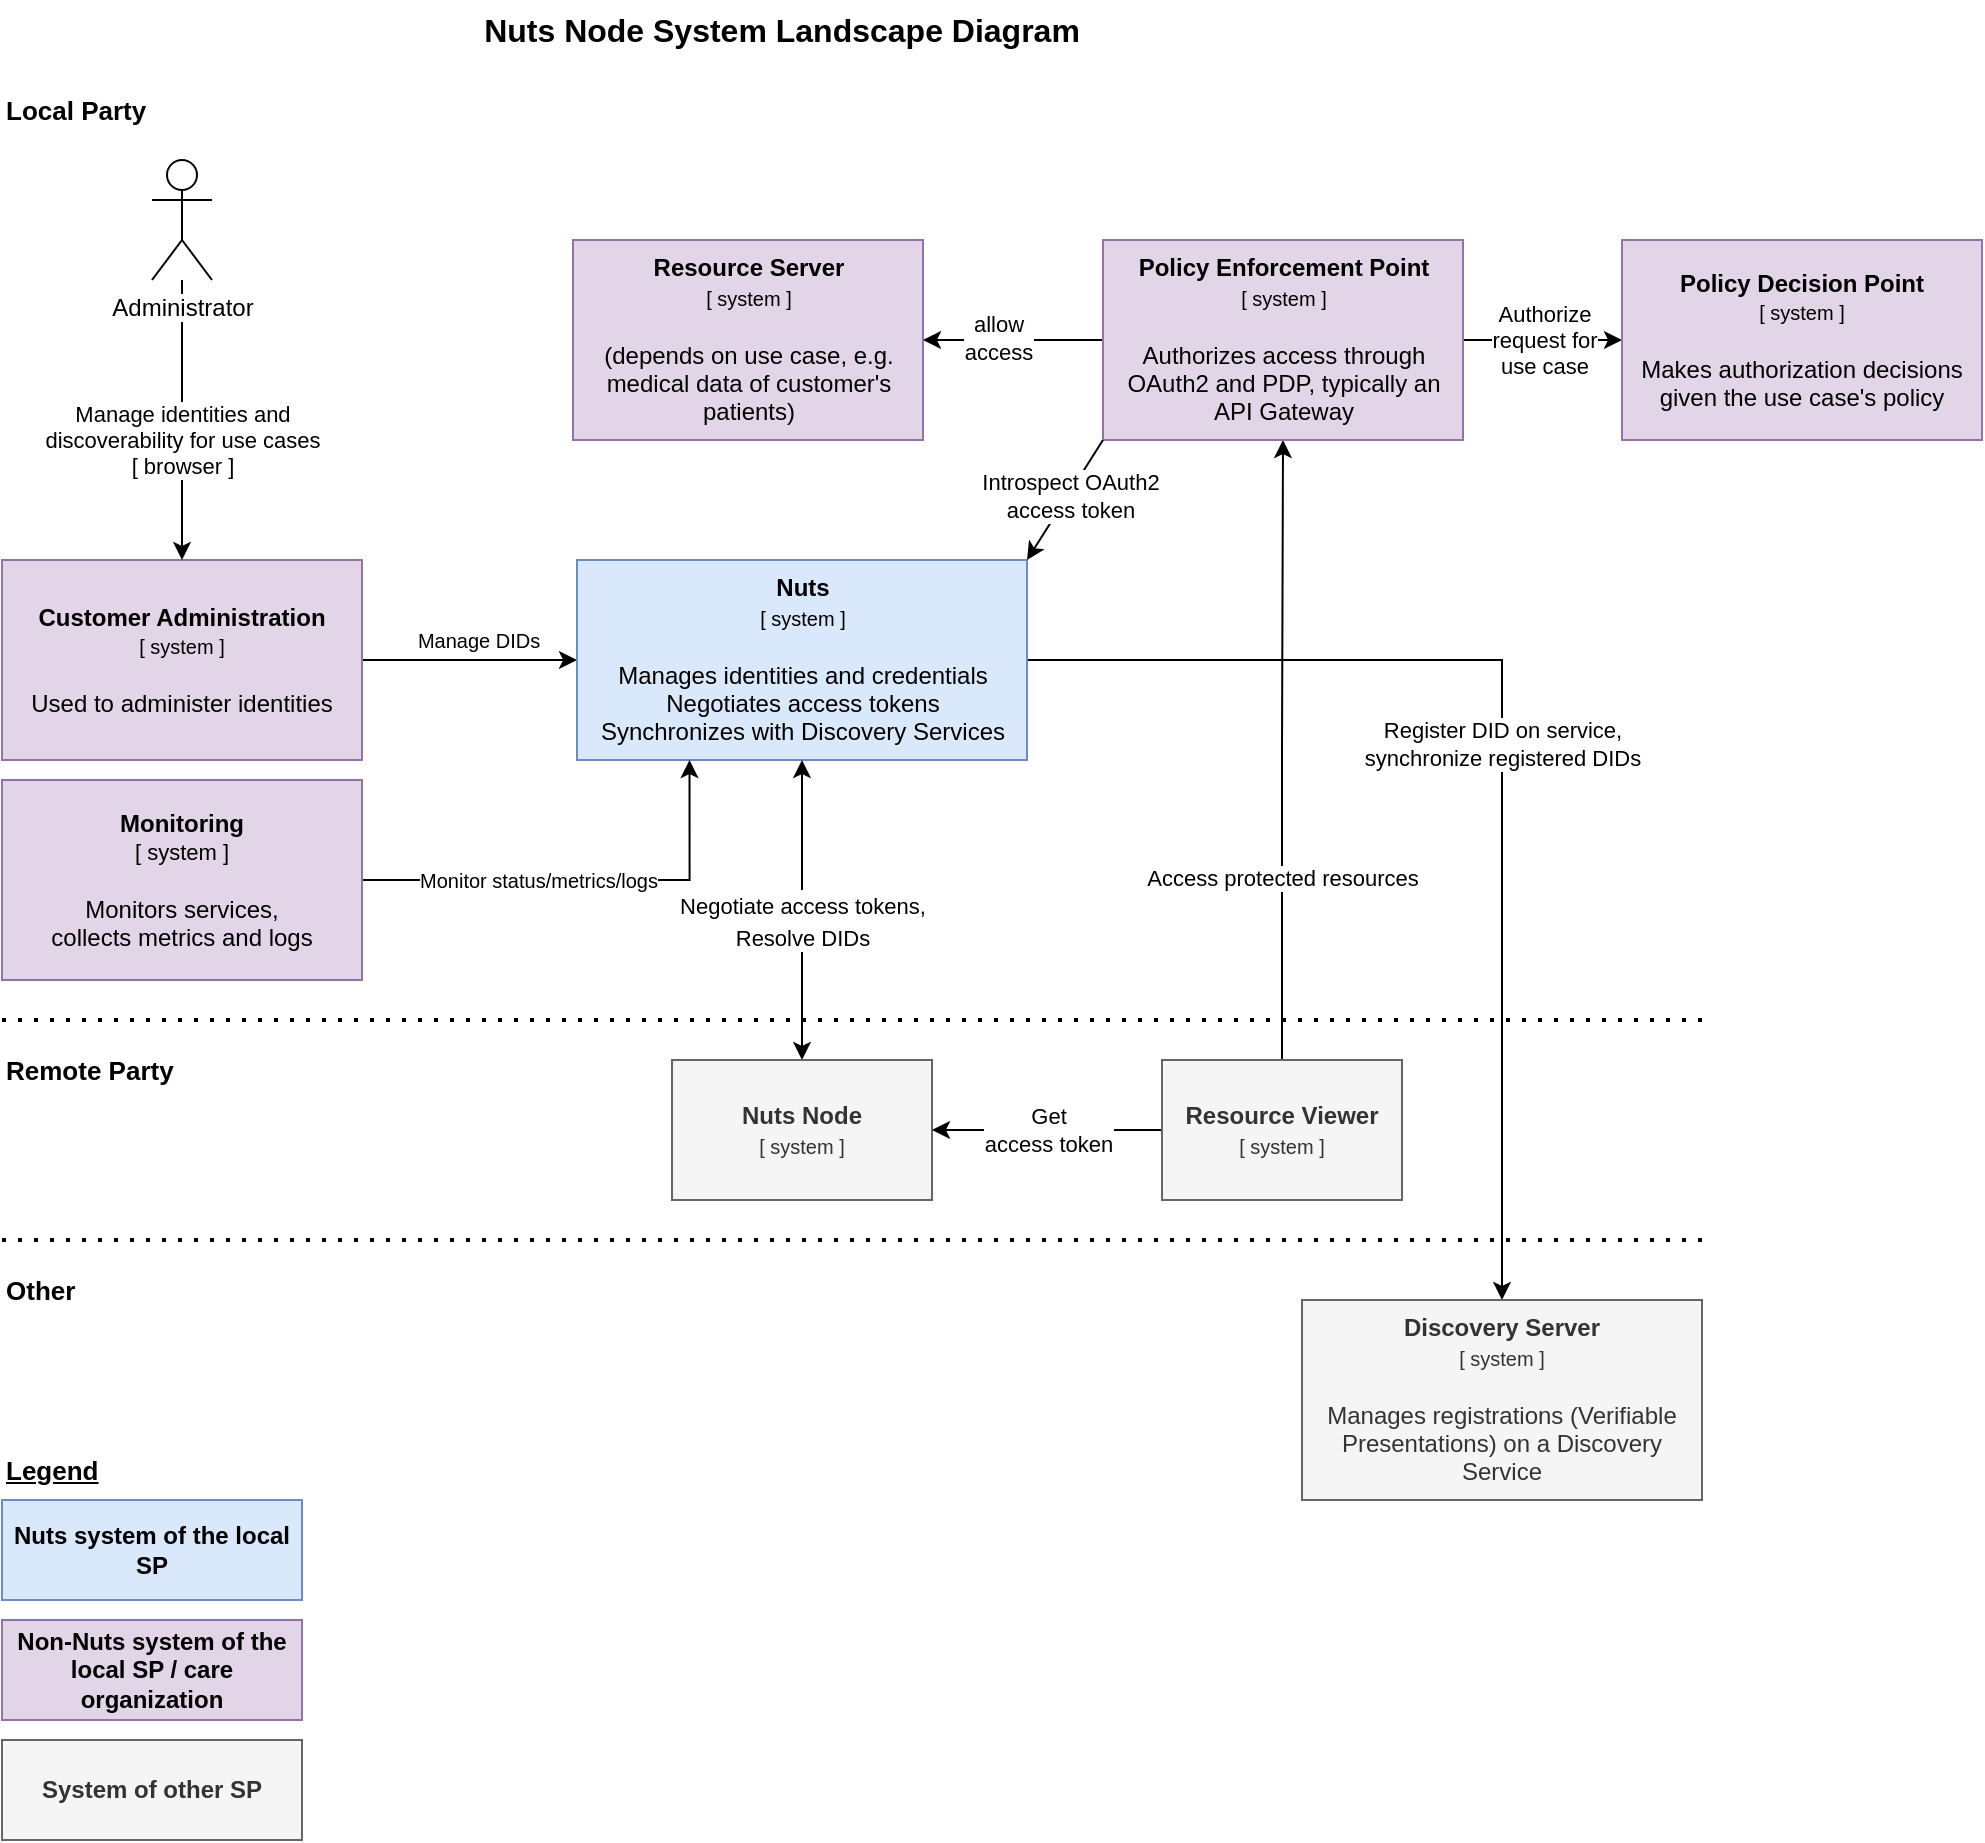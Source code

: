 <mxfile version="24.0.4" type="device" pages="2">
  <diagram id="RsEBuL2j2FxcC2xUAIOb" name="System Landscape Diagram">
    <mxGraphModel dx="1194" dy="824" grid="1" gridSize="10" guides="1" tooltips="1" connect="1" arrows="1" fold="1" page="1" pageScale="1" pageWidth="827" pageHeight="1169" math="0" shadow="0">
      <root>
        <mxCell id="0" />
        <mxCell id="1" parent="0" />
        <mxCell id="nZr1s_xvxv8HGBcKXtdm-15" value="Manage DIDs" style="edgeStyle=orthogonalEdgeStyle;rounded=0;orthogonalLoop=1;jettySize=auto;html=1;fontSize=10;entryX=0;entryY=0.5;entryDx=0;entryDy=0;" parent="1" source="nZr1s_xvxv8HGBcKXtdm-5" target="nZr1s_xvxv8HGBcKXtdm-13" edge="1">
          <mxGeometry x="0.077" y="10" relative="1" as="geometry">
            <mxPoint x="290" y="340" as="targetPoint" />
            <mxPoint as="offset" />
          </mxGeometry>
        </mxCell>
        <mxCell id="nZr1s_xvxv8HGBcKXtdm-5" value="&lt;b&gt;Customer Administration&lt;br&gt;&lt;/b&gt;&lt;font style=&quot;font-size: 10px;&quot;&gt;[ system ]&lt;/font&gt;&lt;br&gt;&lt;br&gt;Used to administer identities" style="rounded=0;whiteSpace=wrap;html=1;fillColor=#e1d5e7;strokeColor=#9673a6;" parent="1" vertex="1">
          <mxGeometry x="30" y="290" width="180" height="100" as="geometry" />
        </mxCell>
        <mxCell id="WfkWgWw-5861kOZeiU1g-2" value="Register DID on service,&lt;div&gt;synchronize registered DIDs&lt;/div&gt;" style="edgeStyle=orthogonalEdgeStyle;rounded=0;orthogonalLoop=1;jettySize=auto;html=1;entryX=0.5;entryY=0;entryDx=0;entryDy=0;" parent="1" source="nZr1s_xvxv8HGBcKXtdm-13" target="nxW3UQs6Lxfz1vIE0hKA-1" edge="1">
          <mxGeometry relative="1" as="geometry">
            <mxPoint x="675" y="340" as="targetPoint" />
          </mxGeometry>
        </mxCell>
        <mxCell id="nZr1s_xvxv8HGBcKXtdm-13" value="&lt;b&gt;Nuts&lt;br&gt;&lt;/b&gt;&lt;font style=&quot;font-size: 10px;&quot;&gt;[ system ]&lt;/font&gt;&lt;br&gt;&lt;br&gt;Manages identities and credentials&lt;div&gt;Negotiates access tokens&lt;/div&gt;&lt;div&gt;Synchronizes with Discovery Services&lt;/div&gt;" style="rounded=0;whiteSpace=wrap;html=1;fillColor=#dae8fc;strokeColor=#6c8ebf;" parent="1" vertex="1">
          <mxGeometry x="317.5" y="290" width="225" height="100" as="geometry" />
        </mxCell>
        <mxCell id="nZr1s_xvxv8HGBcKXtdm-16" value="&lt;font style=&quot;&quot;&gt;&lt;b&gt;Resource Server&lt;br&gt;&lt;/b&gt;&lt;/font&gt;&lt;font style=&quot;font-size: 10px;&quot;&gt;[ system ]&lt;/font&gt;&lt;br&gt;&lt;br&gt;(depends on use case, e.g. medical data of customer&#39;s patients)" style="rounded=0;whiteSpace=wrap;html=1;fillColor=#e1d5e7;strokeColor=#9673a6;" parent="1" vertex="1">
          <mxGeometry x="315.5" y="130" width="175" height="100" as="geometry" />
        </mxCell>
        <mxCell id="nZr1s_xvxv8HGBcKXtdm-25" value="" style="edgeStyle=orthogonalEdgeStyle;rounded=0;orthogonalLoop=1;jettySize=auto;html=1;fontSize=10;entryX=0.5;entryY=0;entryDx=0;entryDy=0;" parent="1" source="nZr1s_xvxv8HGBcKXtdm-22" target="nZr1s_xvxv8HGBcKXtdm-5" edge="1">
          <mxGeometry relative="1" as="geometry">
            <mxPoint x="115" y="230" as="targetPoint" />
          </mxGeometry>
        </mxCell>
        <mxCell id="nZr1s_xvxv8HGBcKXtdm-26" value="&lt;font style=&quot;font-size: 11px;&quot;&gt;Manage identities and&lt;div style=&quot;font-size: 10px;&quot;&gt;&lt;font style=&quot;font-size: 11px;&quot;&gt;discoverability for use cases&lt;br&gt;[ browser ]&lt;/font&gt;&lt;/div&gt;&lt;/font&gt;" style="edgeLabel;html=1;align=center;verticalAlign=middle;resizable=0;points=[];fontSize=10;" parent="nZr1s_xvxv8HGBcKXtdm-25" vertex="1" connectable="0">
          <mxGeometry x="-0.086" y="2" relative="1" as="geometry">
            <mxPoint x="-2" y="16" as="offset" />
          </mxGeometry>
        </mxCell>
        <mxCell id="nZr1s_xvxv8HGBcKXtdm-22" value="&lt;span style=&quot;background-color: rgb(255, 255, 255);&quot;&gt;Administrator&lt;br&gt;&lt;/span&gt;" style="shape=umlActor;verticalLabelPosition=bottom;verticalAlign=top;html=1;outlineConnect=0;" parent="1" vertex="1">
          <mxGeometry x="105" y="90" width="30" height="60" as="geometry" />
        </mxCell>
        <mxCell id="nZr1s_xvxv8HGBcKXtdm-28" value="Local Party" style="text;html=1;strokeColor=none;fillColor=none;align=left;verticalAlign=middle;whiteSpace=wrap;rounded=0;dashed=1;fontSize=13;fontStyle=1" parent="1" vertex="1">
          <mxGeometry x="30" y="50" width="180" height="30" as="geometry" />
        </mxCell>
        <mxCell id="nZr1s_xvxv8HGBcKXtdm-35" value="&lt;span style=&quot;font-size: 11px;&quot;&gt;Access protected resources&lt;/span&gt;" style="edgeStyle=orthogonalEdgeStyle;rounded=0;orthogonalLoop=1;jettySize=auto;html=1;fontSize=10;exitX=0.5;exitY=0;exitDx=0;exitDy=0;" parent="1" source="nZr1s_xvxv8HGBcKXtdm-38" target="Q3GsZa3JKKng3efH_Hw1-3" edge="1">
          <mxGeometry x="-0.412" relative="1" as="geometry">
            <mxPoint x="690" y="490" as="targetPoint" />
            <mxPoint as="offset" />
            <mxPoint x="840" y="520" as="sourcePoint" />
          </mxGeometry>
        </mxCell>
        <mxCell id="nZr1s_xvxv8HGBcKXtdm-46" value="&lt;span style=&quot;font-size: 11px;&quot;&gt;Negotiate access tokens,&lt;/span&gt;&lt;div&gt;&lt;span style=&quot;font-size: 11px;&quot;&gt;Resolve DIDs&lt;/span&gt;&lt;/div&gt;" style="edgeStyle=orthogonalEdgeStyle;rounded=0;orthogonalLoop=1;jettySize=auto;html=1;fontSize=13;entryX=0.5;entryY=1;entryDx=0;entryDy=0;startArrow=classic;startFill=1;" parent="1" source="nZr1s_xvxv8HGBcKXtdm-37" target="nZr1s_xvxv8HGBcKXtdm-13" edge="1">
          <mxGeometry x="-0.067" relative="1" as="geometry">
            <mxPoint x="430" y="450" as="targetPoint" />
            <mxPoint as="offset" />
          </mxGeometry>
        </mxCell>
        <mxCell id="nZr1s_xvxv8HGBcKXtdm-37" value="&lt;b&gt;Nuts Node&lt;br&gt;&lt;/b&gt;&lt;font style=&quot;font-size: 10px;&quot;&gt;[ system ]&lt;/font&gt;" style="rounded=0;whiteSpace=wrap;html=1;fillColor=#f5f5f5;strokeColor=#666666;fontColor=#333333;" parent="1" vertex="1">
          <mxGeometry x="365" y="540" width="130" height="70" as="geometry" />
        </mxCell>
        <mxCell id="Q3GsZa3JKKng3efH_Hw1-5" value="Get&lt;div&gt;access token&lt;/div&gt;" style="edgeStyle=orthogonalEdgeStyle;rounded=0;orthogonalLoop=1;jettySize=auto;html=1;" parent="1" source="nZr1s_xvxv8HGBcKXtdm-38" target="nZr1s_xvxv8HGBcKXtdm-37" edge="1">
          <mxGeometry relative="1" as="geometry" />
        </mxCell>
        <mxCell id="nZr1s_xvxv8HGBcKXtdm-38" value="&lt;font style=&quot;&quot;&gt;&lt;b&gt;Resource Viewer&lt;br&gt;&lt;/b&gt;&lt;/font&gt;&lt;font style=&quot;font-size: 10px;&quot;&gt;[ system ]&lt;/font&gt;" style="rounded=0;whiteSpace=wrap;html=1;fillColor=#f5f5f5;strokeColor=#666666;fontColor=#333333;" parent="1" vertex="1">
          <mxGeometry x="610" y="540" width="120" height="70" as="geometry" />
        </mxCell>
        <mxCell id="nZr1s_xvxv8HGBcKXtdm-43" value="Remote Party" style="text;html=1;strokeColor=none;fillColor=none;align=left;verticalAlign=middle;whiteSpace=wrap;rounded=0;dashed=1;fontSize=13;fontStyle=1" parent="1" vertex="1">
          <mxGeometry x="30" y="530" width="220" height="30" as="geometry" />
        </mxCell>
        <mxCell id="nZr1s_xvxv8HGBcKXtdm-47" value="" style="endArrow=none;dashed=1;html=1;dashPattern=1 3;strokeWidth=2;rounded=0;fontSize=13;" parent="1" edge="1">
          <mxGeometry width="50" height="50" relative="1" as="geometry">
            <mxPoint x="30" y="520" as="sourcePoint" />
            <mxPoint x="880" y="520" as="targetPoint" />
          </mxGeometry>
        </mxCell>
        <mxCell id="nZr1s_xvxv8HGBcKXtdm-50" value="&lt;b&gt;System of other SP&lt;/b&gt;" style="rounded=0;whiteSpace=wrap;html=1;fillColor=#f5f5f5;strokeColor=#666666;fontColor=#333333;" parent="1" vertex="1">
          <mxGeometry x="30" y="880" width="150" height="50" as="geometry" />
        </mxCell>
        <mxCell id="nZr1s_xvxv8HGBcKXtdm-51" value="Legend" style="text;html=1;strokeColor=none;fillColor=none;align=left;verticalAlign=middle;whiteSpace=wrap;rounded=0;dashed=1;fontSize=13;fontStyle=5" parent="1" vertex="1">
          <mxGeometry x="30" y="730" width="140" height="30" as="geometry" />
        </mxCell>
        <mxCell id="nZr1s_xvxv8HGBcKXtdm-53" value="&lt;b&gt;Non-Nuts system of the local SP / care organization&lt;/b&gt;" style="rounded=0;whiteSpace=wrap;html=1;fillColor=#e1d5e7;strokeColor=#9673a6;" parent="1" vertex="1">
          <mxGeometry x="30" y="820" width="150" height="50" as="geometry" />
        </mxCell>
        <mxCell id="7HOEhPl6AeZOWrZ2KhyJ-1" value="&lt;b&gt;Nuts system of the local SP&lt;/b&gt;" style="rounded=0;whiteSpace=wrap;html=1;fillColor=#dae8fc;strokeColor=#6c8ebf;" parent="1" vertex="1">
          <mxGeometry x="30" y="760" width="150" height="50" as="geometry" />
        </mxCell>
        <mxCell id="I-DHWrx8JUp1F3W_3w0v-1" value="&lt;b&gt;Nuts Node System Landscape Diagram&lt;/b&gt;" style="text;html=1;strokeColor=none;fillColor=none;align=center;verticalAlign=middle;whiteSpace=wrap;rounded=0;fontSize=16;" parent="1" vertex="1">
          <mxGeometry x="200" y="10" width="440" height="30" as="geometry" />
        </mxCell>
        <mxCell id="TUtzicrxZ2ia3vebERb_-4" value="" style="edgeStyle=orthogonalEdgeStyle;rounded=0;jumpStyle=arc;orthogonalLoop=1;jettySize=auto;html=1;fontSize=10;strokeWidth=1;entryX=0.25;entryY=1;entryDx=0;entryDy=0;" parent="1" source="lqj40UPQKe0FeM-HE5OF-1" target="nZr1s_xvxv8HGBcKXtdm-13" edge="1">
          <mxGeometry relative="1" as="geometry">
            <mxPoint x="320" y="450" as="targetPoint" />
          </mxGeometry>
        </mxCell>
        <mxCell id="TUtzicrxZ2ia3vebERb_-5" value="Monitor status/metrics/logs" style="edgeLabel;html=1;align=center;verticalAlign=middle;resizable=0;points=[];fontSize=10;" parent="TUtzicrxZ2ia3vebERb_-4" vertex="1" connectable="0">
          <mxGeometry x="-0.22" relative="1" as="geometry">
            <mxPoint as="offset" />
          </mxGeometry>
        </mxCell>
        <mxCell id="lqj40UPQKe0FeM-HE5OF-1" value="&lt;b&gt;Monitoring&lt;br&gt;&lt;/b&gt;&lt;font style=&quot;font-size: 11px;&quot;&gt;&lt;font style=&quot;font-size: 11px;&quot;&gt;[ system ]&lt;/font&gt;&lt;br&gt;&lt;/font&gt;&lt;br&gt;Monitors services,&lt;br&gt;collects metrics and logs" style="rounded=0;whiteSpace=wrap;html=1;fillColor=#e1d5e7;strokeColor=#9673a6;" parent="1" vertex="1">
          <mxGeometry x="30" y="400" width="180" height="100" as="geometry" />
        </mxCell>
        <mxCell id="Q3GsZa3JKKng3efH_Hw1-4" value="" style="edgeStyle=orthogonalEdgeStyle;rounded=0;orthogonalLoop=1;jettySize=auto;html=1;entryX=1;entryY=0.5;entryDx=0;entryDy=0;" parent="1" source="Q3GsZa3JKKng3efH_Hw1-3" target="nZr1s_xvxv8HGBcKXtdm-16" edge="1">
          <mxGeometry relative="1" as="geometry" />
        </mxCell>
        <mxCell id="QaRcAgpuvo49QnjbLQMJ-8" value="allow&lt;div&gt;access&lt;/div&gt;" style="edgeLabel;html=1;align=center;verticalAlign=middle;resizable=0;points=[];" parent="Q3GsZa3JKKng3efH_Hw1-4" vertex="1" connectable="0">
          <mxGeometry x="0.178" y="-1" relative="1" as="geometry">
            <mxPoint as="offset" />
          </mxGeometry>
        </mxCell>
        <mxCell id="QaRcAgpuvo49QnjbLQMJ-12" value="Authorize&lt;div&gt;request for&lt;/div&gt;&lt;div&gt;use case&lt;/div&gt;" style="edgeStyle=orthogonalEdgeStyle;rounded=0;orthogonalLoop=1;jettySize=auto;html=1;" parent="1" source="Q3GsZa3JKKng3efH_Hw1-3" target="QaRcAgpuvo49QnjbLQMJ-7" edge="1">
          <mxGeometry relative="1" as="geometry" />
        </mxCell>
        <mxCell id="Q3GsZa3JKKng3efH_Hw1-3" value="&lt;font style=&quot;&quot;&gt;&lt;b&gt;Policy Enforcement Point&lt;/b&gt;&lt;/font&gt;&lt;div&gt;&lt;font style=&quot;font-size: 10px;&quot;&gt;[ system ]&lt;/font&gt;&lt;br&gt;&lt;br&gt;Authorizes access through OAuth2 and PDP, typically an API Gateway&lt;/div&gt;" style="rounded=0;whiteSpace=wrap;html=1;fillColor=#e1d5e7;strokeColor=#9673a6;" parent="1" vertex="1">
          <mxGeometry x="580.5" y="130" width="180" height="100" as="geometry" />
        </mxCell>
        <mxCell id="nxW3UQs6Lxfz1vIE0hKA-1" value="&lt;font style=&quot;&quot;&gt;&lt;b&gt;Discovery Server&lt;br&gt;&lt;/b&gt;&lt;/font&gt;&lt;font style=&quot;font-size: 10px;&quot;&gt;[ system ]&lt;/font&gt;&lt;div&gt;&lt;font style=&quot;font-size: 10px;&quot;&gt;&lt;br&gt;&lt;/font&gt;&lt;/div&gt;&lt;div&gt;&lt;font style=&quot;font-size: 10px;&quot;&gt;&lt;span style=&quot;font-size: 12px;&quot;&gt;Manages registrations (Verifiable Presentations) on a Discovery Service&lt;/span&gt;&lt;br&gt;&lt;/font&gt;&lt;/div&gt;" style="rounded=0;whiteSpace=wrap;html=1;fillColor=#f5f5f5;strokeColor=#666666;fontColor=#333333;" parent="1" vertex="1">
          <mxGeometry x="680" y="660" width="200" height="100" as="geometry" />
        </mxCell>
        <mxCell id="QaRcAgpuvo49QnjbLQMJ-5" value="Other" style="text;html=1;strokeColor=none;fillColor=none;align=left;verticalAlign=middle;whiteSpace=wrap;rounded=0;dashed=1;fontSize=13;fontStyle=1" parent="1" vertex="1">
          <mxGeometry x="30" y="640" width="220" height="30" as="geometry" />
        </mxCell>
        <mxCell id="QaRcAgpuvo49QnjbLQMJ-6" value="" style="endArrow=none;dashed=1;html=1;dashPattern=1 3;strokeWidth=2;rounded=0;fontSize=13;" parent="1" edge="1">
          <mxGeometry width="50" height="50" relative="1" as="geometry">
            <mxPoint x="30" y="630" as="sourcePoint" />
            <mxPoint x="880" y="630" as="targetPoint" />
          </mxGeometry>
        </mxCell>
        <mxCell id="QaRcAgpuvo49QnjbLQMJ-7" value="&lt;font style=&quot;&quot;&gt;&lt;b&gt;Policy Decision Point&lt;/b&gt;&lt;/font&gt;&lt;div&gt;&lt;font style=&quot;font-size: 10px;&quot;&gt;[ system ]&lt;/font&gt;&lt;br&gt;&lt;br&gt;Makes authorization decisions given the use case&#39;s policy&lt;/div&gt;" style="rounded=0;whiteSpace=wrap;html=1;fillColor=#e1d5e7;strokeColor=#9673a6;" parent="1" vertex="1">
          <mxGeometry x="840" y="130" width="180" height="100" as="geometry" />
        </mxCell>
        <mxCell id="QaRcAgpuvo49QnjbLQMJ-10" value="" style="endArrow=classic;html=1;rounded=0;entryX=1;entryY=0;entryDx=0;entryDy=0;exitX=0;exitY=1;exitDx=0;exitDy=0;" parent="1" source="Q3GsZa3JKKng3efH_Hw1-3" target="nZr1s_xvxv8HGBcKXtdm-13" edge="1">
          <mxGeometry width="50" height="50" relative="1" as="geometry">
            <mxPoint x="680" y="310" as="sourcePoint" />
            <mxPoint x="600" y="270" as="targetPoint" />
          </mxGeometry>
        </mxCell>
        <mxCell id="QaRcAgpuvo49QnjbLQMJ-11" value="Introspect OAuth2&lt;div&gt;access token&lt;/div&gt;" style="edgeLabel;html=1;align=center;verticalAlign=middle;resizable=0;points=[];" parent="QaRcAgpuvo49QnjbLQMJ-10" vertex="1" connectable="0">
          <mxGeometry x="-0.085" y="1" relative="1" as="geometry">
            <mxPoint as="offset" />
          </mxGeometry>
        </mxCell>
      </root>
    </mxGraphModel>
  </diagram>
  <diagram id="V-6K89S_kqe5WIdJ8vyh" name="Container Diagram">
    <mxGraphModel dx="1194" dy="824" grid="1" gridSize="10" guides="1" tooltips="1" connect="1" arrows="1" fold="1" page="1" pageScale="1" pageWidth="827" pageHeight="1169" math="0" shadow="0">
      <root>
        <mxCell id="0" />
        <mxCell id="1" parent="0" />
        <mxCell id="x2Qut-l0ZhKx_QRdccFG-1" value="&lt;font style=&quot;font-size: 11px;&quot;&gt;Manage DIDs&lt;br&gt;[ HTTP: :8081 ]&lt;/font&gt;" style="edgeStyle=orthogonalEdgeStyle;rounded=0;orthogonalLoop=1;jettySize=auto;html=1;fontSize=10;entryX=0.002;entryY=0.1;entryDx=0;entryDy=0;entryPerimeter=0;" parent="1" source="x2Qut-l0ZhKx_QRdccFG-2" target="x2Qut-l0ZhKx_QRdccFG-8" edge="1">
          <mxGeometry relative="1" as="geometry">
            <mxPoint x="290" y="613" as="targetPoint" />
          </mxGeometry>
        </mxCell>
        <mxCell id="x2Qut-l0ZhKx_QRdccFG-2" value="&lt;b&gt;Administration&lt;br&gt;&lt;/b&gt;&lt;font style=&quot;font-size: 11px;&quot;&gt;&lt;font style=&quot;font-size: 11px;&quot;&gt;[ system ]&lt;/font&gt;&lt;br&gt;&lt;/font&gt;&lt;br&gt;Used to administer identities" style="rounded=0;whiteSpace=wrap;html=1;fillColor=#e1d5e7;strokeColor=#9673a6;" parent="1" vertex="1">
          <mxGeometry x="25" y="523" width="180" height="100" as="geometry" />
        </mxCell>
        <mxCell id="ehPlBRrDmDGYRuR8fdLt-12" value="" style="edgeStyle=orthogonalEdgeStyle;rounded=0;orthogonalLoop=1;jettySize=auto;html=1;fontSize=11;strokeWidth=1;exitX=0.119;exitY=1.03;exitDx=0;exitDy=0;entryX=0.5;entryY=0;entryDx=0;entryDy=0;entryPerimeter=0;exitPerimeter=0;" parent="1" source="x2Qut-l0ZhKx_QRdccFG-8" target="_RRxC_tLSVQTTaB8x7Jw-8" edge="1">
          <mxGeometry relative="1" as="geometry">
            <mxPoint x="465" y="663" as="sourcePoint" />
          </mxGeometry>
        </mxCell>
        <mxCell id="IOCf1MQmqLf0axdGfr9W-4" value="Store/use private keys of &lt;br&gt;DID documents&lt;br&gt;[ HTTP ]" style="edgeStyle=orthogonalEdgeStyle;rounded=0;jumpStyle=arc;orthogonalLoop=1;jettySize=auto;html=1;fontSize=10;startArrow=none;startFill=0;strokeWidth=1;exitX=0.519;exitY=1.02;exitDx=0;exitDy=0;exitPerimeter=0;entryX=0.5;entryY=0;entryDx=0;entryDy=0;entryPerimeter=0;" parent="1" source="x2Qut-l0ZhKx_QRdccFG-8" target="IOCf1MQmqLf0axdGfr9W-2" edge="1">
          <mxGeometry x="0.176" relative="1" as="geometry">
            <mxPoint x="535" y="743" as="targetPoint" />
            <mxPoint as="offset" />
            <Array as="points">
              <mxPoint x="558" y="693" />
              <mxPoint x="559" y="693" />
            </Array>
          </mxGeometry>
        </mxCell>
        <mxCell id="nRIUPZkFJP7h9maNa5DA-3" style="edgeStyle=orthogonalEdgeStyle;rounded=0;jumpStyle=arc;orthogonalLoop=1;jettySize=auto;html=1;fontSize=11;startArrow=none;startFill=0;strokeWidth=1;exitX=0.902;exitY=0.995;exitDx=0;exitDy=0;exitPerimeter=0;entryX=0.25;entryY=0;entryDx=0;entryDy=0;" parent="1" source="x2Qut-l0ZhKx_QRdccFG-8" target="O-EjuFgS05vvKBtpSWUI-1" edge="1">
          <mxGeometry relative="1" as="geometry" />
        </mxCell>
        <mxCell id="nRIUPZkFJP7h9maNa5DA-4" value="OAuth2 flows,&lt;div&gt;DID resolving&lt;br&gt;[ HTTPS ]&lt;/div&gt;" style="edgeLabel;html=1;align=center;verticalAlign=middle;resizable=0;points=[];fontSize=11;" parent="nRIUPZkFJP7h9maNa5DA-3" vertex="1" connectable="0">
          <mxGeometry x="-0.174" y="3" relative="1" as="geometry">
            <mxPoint x="-11" y="-9" as="offset" />
          </mxGeometry>
        </mxCell>
        <mxCell id="kTtKYcXZKeHEBj9DDNKn-14" value="Register DID on service,&lt;div&gt;synchronize registered DIDs&lt;/div&gt;" style="edgeStyle=orthogonalEdgeStyle;rounded=0;orthogonalLoop=1;jettySize=auto;html=1;entryX=0;entryY=0.5;entryDx=0;entryDy=0;" parent="1" source="x2Qut-l0ZhKx_QRdccFG-8" target="kTtKYcXZKeHEBj9DDNKn-7" edge="1">
          <mxGeometry relative="1" as="geometry">
            <mxPoint x="1060" y="460" as="targetPoint" />
          </mxGeometry>
        </mxCell>
        <mxCell id="x2Qut-l0ZhKx_QRdccFG-8" value="&lt;b&gt;Nuts Node&lt;br&gt;&lt;/b&gt;&lt;font style=&quot;font-size: 11px;&quot;&gt;&lt;font style=&quot;font-size: 11px;&quot;&gt;[ docker ]&lt;/font&gt;&lt;br&gt;&lt;/font&gt;&lt;br&gt;Manages identities and credentials&lt;div&gt;Negotiates access tokens&lt;/div&gt;&lt;div&gt;Synchronizes with Discovery Services&lt;br&gt;&lt;/div&gt;" style="rounded=0;whiteSpace=wrap;html=1;fillColor=#dae8fc;strokeColor=#6c8ebf;" parent="1" vertex="1">
          <mxGeometry x="340" y="563" width="420" height="100" as="geometry" />
        </mxCell>
        <mxCell id="x2Qut-l0ZhKx_QRdccFG-11" value="&lt;font style=&quot;&quot;&gt;&lt;b&gt;Resource Server&lt;br&gt;&lt;/b&gt;&lt;/font&gt;&lt;font style=&quot;font-size: 11px;&quot;&gt;&lt;font style=&quot;font-size: 11px;&quot;&gt;[ system ]&lt;/font&gt;&lt;br&gt;&lt;/font&gt;&lt;br&gt;(depends on use case, e.g. medical data of customer&#39;s patients)" style="rounded=0;whiteSpace=wrap;html=1;fillColor=#e1d5e7;strokeColor=#9673a6;" parent="1" vertex="1">
          <mxGeometry x="344" y="440" width="180" height="100" as="geometry" />
        </mxCell>
        <mxCell id="x2Qut-l0ZhKx_QRdccFG-12" value="" style="edgeStyle=orthogonalEdgeStyle;rounded=0;orthogonalLoop=1;jettySize=auto;html=1;fontSize=10;entryX=0.5;entryY=0;entryDx=0;entryDy=0;" parent="1" source="x2Qut-l0ZhKx_QRdccFG-14" target="x2Qut-l0ZhKx_QRdccFG-2" edge="1">
          <mxGeometry relative="1" as="geometry">
            <mxPoint x="115" y="220" as="targetPoint" />
          </mxGeometry>
        </mxCell>
        <mxCell id="x2Qut-l0ZhKx_QRdccFG-13" value="&lt;font style=&quot;font-size: 11px;&quot;&gt;Manage identities and&lt;/font&gt;&lt;div&gt;&lt;font style=&quot;font-size: 11px;&quot;&gt;discoverability for use cases&lt;br&gt;[ browser ]&lt;br&gt;&lt;/font&gt;&lt;/div&gt;" style="edgeLabel;html=1;align=center;verticalAlign=middle;resizable=0;points=[];fontSize=10;" parent="x2Qut-l0ZhKx_QRdccFG-12" vertex="1" connectable="0">
          <mxGeometry x="-0.086" y="2" relative="1" as="geometry">
            <mxPoint x="-2" y="16" as="offset" />
          </mxGeometry>
        </mxCell>
        <mxCell id="x2Qut-l0ZhKx_QRdccFG-15" value="Local Party" style="text;html=1;strokeColor=none;fillColor=none;align=left;verticalAlign=middle;whiteSpace=wrap;rounded=0;dashed=1;fontSize=13;fontStyle=1" parent="1" vertex="1">
          <mxGeometry x="11.5" y="69" width="180" height="30" as="geometry" />
        </mxCell>
        <mxCell id="x2Qut-l0ZhKx_QRdccFG-14" value="&lt;span style=&quot;background-color: rgb(255, 255, 255);&quot;&gt;Administrator&lt;br&gt;&lt;/span&gt;" style="shape=umlActor;verticalLabelPosition=bottom;verticalAlign=top;html=1;outlineConnect=0;fillColor=default;" parent="1" vertex="1">
          <mxGeometry x="100" y="140" width="30" height="60" as="geometry" />
        </mxCell>
        <mxCell id="dxS8jxl4kUl2gUgPd0Wk-8" value="OAuth2 flows, DID resolving&lt;br&gt;[ HTTPS ]" style="edgeStyle=orthogonalEdgeStyle;rounded=0;orthogonalLoop=1;jettySize=auto;html=1;fontSize=11;strokeWidth=2;jumpStyle=arc;jumpSize=11;fillColor=#e51400;strokeColor=#B20000;exitX=0.75;exitY=0;exitDx=0;exitDy=0;entryX=1;entryY=0.75;entryDx=0;entryDy=0;" parent="1" source="O-EjuFgS05vvKBtpSWUI-1" target="ehPlBRrDmDGYRuR8fdLt-5" edge="1">
          <mxGeometry x="0.653" relative="1" as="geometry">
            <mxPoint x="1041.25" y="1049.5" as="sourcePoint" />
            <mxPoint x="1010" y="439.5" as="targetPoint" />
            <mxPoint as="offset" />
          </mxGeometry>
        </mxCell>
        <mxCell id="O-EjuFgS05vvKBtpSWUI-1" value="&lt;b&gt;Nuts Node&lt;br&gt;&lt;/b&gt;&lt;font style=&quot;font-size: 10px;&quot;&gt;[ system ]&lt;/font&gt;" style="rounded=0;whiteSpace=wrap;html=1;fillColor=#f5f5f5;strokeColor=#666666;fontColor=#333333;" parent="1" vertex="1">
          <mxGeometry x="690" y="950" width="135" height="60" as="geometry" />
        </mxCell>
        <mxCell id="_RRxC_tLSVQTTaB8x7Jw-1" value="&lt;b&gt;System of other SP / External system&lt;/b&gt;" style="rounded=0;whiteSpace=wrap;html=1;fillColor=#f5f5f5;strokeColor=#666666;fontColor=#333333;" parent="1" vertex="1">
          <mxGeometry x="25" y="1050" width="150" height="50" as="geometry" />
        </mxCell>
        <mxCell id="_RRxC_tLSVQTTaB8x7Jw-2" value="Legend" style="text;html=1;strokeColor=none;fillColor=none;align=left;verticalAlign=middle;whiteSpace=wrap;rounded=0;dashed=1;fontSize=13;fontStyle=5" parent="1" vertex="1">
          <mxGeometry x="25" y="900" width="140" height="30" as="geometry" />
        </mxCell>
        <mxCell id="_RRxC_tLSVQTTaB8x7Jw-3" value="&lt;b&gt;Non-Nuts system of the local SP&lt;/b&gt;" style="rounded=0;whiteSpace=wrap;html=1;fillColor=#e1d5e7;strokeColor=#9673a6;" parent="1" vertex="1">
          <mxGeometry x="25" y="990" width="150" height="50" as="geometry" />
        </mxCell>
        <mxCell id="_RRxC_tLSVQTTaB8x7Jw-4" value="&lt;b&gt;Nuts system of the local SP&lt;/b&gt;" style="rounded=0;whiteSpace=wrap;html=1;fillColor=#dae8fc;strokeColor=#6c8ebf;" parent="1" vertex="1">
          <mxGeometry x="25" y="930" width="150" height="50" as="geometry" />
        </mxCell>
        <mxCell id="_RRxC_tLSVQTTaB8x7Jw-8" value="Data storage&lt;br&gt;&lt;span style=&quot;font-weight: normal; font-size: 11px;&quot;&gt;[ SQL database ]&lt;/span&gt;&lt;br&gt;&lt;span style=&quot;font-size: 12px; font-weight: 400;&quot;&gt;Stores DIDs, and VCs&lt;/span&gt;" style="shape=cylinder3;whiteSpace=wrap;html=1;boundedLbl=1;backgroundOutline=1;size=15;fontSize=13;fillColor=#dae8fc;strokeColor=#6c8ebf;fontStyle=1" parent="1" vertex="1">
          <mxGeometry x="315" y="734" width="150" height="79" as="geometry" />
        </mxCell>
        <mxCell id="_RRxC_tLSVQTTaB8x7Jw-9" value="&lt;b&gt;Nuts Node Container Diagram&lt;br&gt;&lt;/b&gt;" style="text;html=1;strokeColor=none;fillColor=none;align=center;verticalAlign=middle;whiteSpace=wrap;rounded=0;fontSize=16;" parent="1" vertex="1">
          <mxGeometry x="194" y="10" width="440" height="30" as="geometry" />
        </mxCell>
        <mxCell id="ehPlBRrDmDGYRuR8fdLt-4" value="&lt;font style=&quot;font-size: 11px;&quot;&gt;Monitor node status&lt;br&gt;[ HTTP: :8081/status]&lt;br&gt;&lt;/font&gt;" style="edgeStyle=orthogonalEdgeStyle;rounded=0;orthogonalLoop=1;jettySize=auto;html=1;fontSize=15;strokeWidth=1;entryX=-0.005;entryY=0.39;entryDx=0;entryDy=0;exitX=1.005;exitY=0.139;exitDx=0;exitDy=0;exitPerimeter=0;entryPerimeter=0;" parent="1" source="ehPlBRrDmDGYRuR8fdLt-3" target="x2Qut-l0ZhKx_QRdccFG-8" edge="1">
          <mxGeometry relative="1" as="geometry" />
        </mxCell>
        <mxCell id="ehPlBRrDmDGYRuR8fdLt-3" value="&lt;b&gt;Monitoring&lt;br&gt;&lt;/b&gt;&lt;font style=&quot;font-size: 11px;&quot;&gt;[ system ]&lt;br&gt;&lt;/font&gt;&lt;br&gt;Monitors services,&lt;br&gt;collects metrics and logs" style="rounded=0;whiteSpace=wrap;html=1;fillColor=#e1d5e7;strokeColor=#9673a6;" parent="1" vertex="1">
          <mxGeometry x="25" y="633" width="180" height="85" as="geometry" />
        </mxCell>
        <mxCell id="dxS8jxl4kUl2gUgPd0Wk-2" value="" style="edgeStyle=orthogonalEdgeStyle;rounded=0;orthogonalLoop=1;jettySize=auto;html=1;fontSize=12;strokeWidth=1;exitX=0.5;exitY=1;exitDx=0;exitDy=0;entryX=0.75;entryY=0;entryDx=0;entryDy=0;" parent="1" source="ehPlBRrDmDGYRuR8fdLt-5" target="x2Qut-l0ZhKx_QRdccFG-8" edge="1">
          <mxGeometry relative="1" as="geometry" />
        </mxCell>
        <mxCell id="dxS8jxl4kUl2gUgPd0Wk-3" value="&lt;font style=&quot;font-size: 11px;&quot;&gt;Proxy&lt;br&gt;[ HTTP:8080 ]&lt;/font&gt;" style="edgeLabel;html=1;align=center;verticalAlign=middle;resizable=0;points=[];fontSize=12;" parent="dxS8jxl4kUl2gUgPd0Wk-2" vertex="1" connectable="0">
          <mxGeometry x="-0.088" y="1" relative="1" as="geometry">
            <mxPoint as="offset" />
          </mxGeometry>
        </mxCell>
        <mxCell id="fuF0RcqsqV7eixx_joqQ-8" value="" style="edgeStyle=orthogonalEdgeStyle;rounded=0;orthogonalLoop=1;jettySize=auto;html=1;" parent="1" source="ehPlBRrDmDGYRuR8fdLt-5" target="fuF0RcqsqV7eixx_joqQ-7" edge="1">
          <mxGeometry relative="1" as="geometry" />
        </mxCell>
        <mxCell id="fuF0RcqsqV7eixx_joqQ-9" value="Authorize&lt;div&gt;request for&lt;/div&gt;&lt;div&gt;use case&lt;/div&gt;" style="edgeLabel;html=1;align=center;verticalAlign=middle;resizable=0;points=[];" parent="fuF0RcqsqV7eixx_joqQ-8" vertex="1" connectable="0">
          <mxGeometry x="-0.2" y="1" relative="1" as="geometry">
            <mxPoint as="offset" />
          </mxGeometry>
        </mxCell>
        <mxCell id="ehPlBRrDmDGYRuR8fdLt-5" value="&lt;font style=&quot;&quot;&gt;&lt;b&gt;Proxy / Policy Enforcement Point&lt;/b&gt;&lt;/font&gt;&lt;div&gt;&lt;font style=&quot;font-size: 11px;&quot;&gt;&lt;font style=&quot;font-size: 11px;&quot;&gt;[ NGINX / HAproxy / APISIX / etc ]&lt;/font&gt;&lt;br&gt;&lt;/font&gt;&lt;br&gt;Gateway for:&lt;div&gt;- accessing Nuts Node from the outside&lt;/div&gt;&lt;div&gt;- manageas access to Resource Server&lt;/div&gt;&lt;div&gt;&lt;br&gt;&lt;/div&gt;&lt;div&gt;Terminates TLS&lt;/div&gt;&lt;/div&gt;" style="rounded=0;whiteSpace=wrap;html=1;fillColor=#e1d5e7;strokeColor=#9673a6;" parent="1" vertex="1">
          <mxGeometry x="540" y="250" width="220" height="120" as="geometry" />
        </mxCell>
        <mxCell id="uDHW2id99aylv9dnx3-l-1" value="&lt;font style=&quot;font-size: 11px;&quot;&gt;Collect metrics&lt;br&gt;[ HTTP: :8081/metrics]&lt;br&gt;&lt;/font&gt;" style="edgeStyle=orthogonalEdgeStyle;rounded=0;orthogonalLoop=1;jettySize=auto;html=1;fontSize=15;strokeWidth=1;exitX=1;exitY=0.75;exitDx=0;exitDy=0;entryX=-0.007;entryY=0.87;entryDx=0;entryDy=0;entryPerimeter=0;" parent="1" source="ehPlBRrDmDGYRuR8fdLt-3" target="x2Qut-l0ZhKx_QRdccFG-8" edge="1">
          <mxGeometry x="-0.007" relative="1" as="geometry">
            <mxPoint x="215" y="738" as="sourcePoint" />
            <mxPoint x="360" y="683" as="targetPoint" />
            <mxPoint as="offset" />
          </mxGeometry>
        </mxCell>
        <mxCell id="KLxqLItcgrM7DC0CsMkn-3" value="" style="edgeStyle=orthogonalEdgeStyle;rounded=0;orthogonalLoop=1;jettySize=auto;html=1;startArrow=none;exitX=1;exitY=0.5;exitDx=0;exitDy=0;entryX=1;entryY=0.5;entryDx=0;entryDy=0;" parent="1" source="KLxqLItcgrM7DC0CsMkn-1" target="ehPlBRrDmDGYRuR8fdLt-5" edge="1">
          <mxGeometry relative="1" as="geometry">
            <mxPoint x="992.5" y="850" as="sourcePoint" />
            <mxPoint x="1040" y="350" as="targetPoint" />
          </mxGeometry>
        </mxCell>
        <mxCell id="Rffyl1ibUIpWuX3uxQtP-1" value="Access protected resources" style="edgeLabel;html=1;align=center;verticalAlign=middle;resizable=0;points=[];" parent="KLxqLItcgrM7DC0CsMkn-3" vertex="1" connectable="0">
          <mxGeometry x="0.102" y="-3" relative="1" as="geometry">
            <mxPoint x="-3" y="-286" as="offset" />
          </mxGeometry>
        </mxCell>
        <mxCell id="JOqEdcKxVY7kOjAuLzO5-1" value="" style="endArrow=none;dashed=1;html=1;dashPattern=1 3;strokeWidth=2;rounded=0;fontSize=13;" parent="1" edge="1">
          <mxGeometry width="50" height="50" relative="1" as="geometry">
            <mxPoint x="12.5" y="880" as="sourcePoint" />
            <mxPoint x="1092.5" y="880" as="targetPoint" />
          </mxGeometry>
        </mxCell>
        <mxCell id="kTtKYcXZKeHEBj9DDNKn-8" value="" style="edgeStyle=orthogonalEdgeStyle;rounded=0;orthogonalLoop=1;jettySize=auto;html=1;exitX=0.5;exitY=0;exitDx=0;exitDy=0;" parent="1" source="KLxqLItcgrM7DC0CsMkn-1" target="O-EjuFgS05vvKBtpSWUI-1" edge="1">
          <mxGeometry relative="1" as="geometry">
            <mxPoint x="900" y="1000" as="sourcePoint" />
          </mxGeometry>
        </mxCell>
        <mxCell id="kTtKYcXZKeHEBj9DDNKn-9" value="get OAuth2&lt;div&gt;access token&lt;/div&gt;" style="edgeLabel;html=1;align=center;verticalAlign=middle;resizable=0;points=[];" parent="kTtKYcXZKeHEBj9DDNKn-8" vertex="1" connectable="0">
          <mxGeometry x="-0.143" y="-1" relative="1" as="geometry">
            <mxPoint as="offset" />
          </mxGeometry>
        </mxCell>
        <mxCell id="KLxqLItcgrM7DC0CsMkn-1" value="&lt;font style=&quot;&quot;&gt;&lt;b&gt;Resource Viewer&lt;br&gt;&lt;/b&gt;&lt;/font&gt;&lt;font style=&quot;font-size: 10px;&quot;&gt;[ system ]&lt;/font&gt;" style="rounded=0;whiteSpace=wrap;html=1;fillColor=#f5f5f5;strokeColor=#666666;fontColor=#333333;" parent="1" vertex="1">
          <mxGeometry x="680" y="1060" width="160" height="70" as="geometry" />
        </mxCell>
        <mxCell id="IOCf1MQmqLf0axdGfr9W-2" value="Private Key Storage&lt;br&gt;&lt;span style=&quot;font-weight: normal; font-size: 11px;&quot;&gt;[ vault ]&lt;/span&gt;&lt;br&gt;&lt;font style=&quot;font-size: 12px;&quot;&gt;&lt;span style=&quot;font-weight: normal;&quot;&gt;S&lt;/span&gt;&lt;span style=&quot;font-weight: normal;&quot;&gt;torage of private keys&lt;/span&gt;&lt;/font&gt;" style="shape=cylinder3;whiteSpace=wrap;html=1;boundedLbl=1;backgroundOutline=1;size=15;fontSize=13;fillColor=#e1d5e7;strokeColor=#9673a6;fontStyle=1" parent="1" vertex="1">
          <mxGeometry x="484" y="734" width="150" height="80" as="geometry" />
        </mxCell>
        <mxCell id="u5o7FcwqiVioV4mDeCkN-1" value="External, incoming call" style="edgeStyle=orthogonalEdgeStyle;rounded=0;orthogonalLoop=1;jettySize=auto;html=1;fillColor=#e51400;strokeColor=#B20000;strokeWidth=2;" parent="1" edge="1">
          <mxGeometry x="-0.057" relative="1" as="geometry">
            <mxPoint x="25" y="1130" as="targetPoint" />
            <mxPoint as="offset" />
            <mxPoint x="173.5" y="1130" as="sourcePoint" />
          </mxGeometry>
        </mxCell>
        <mxCell id="u5o7FcwqiVioV4mDeCkN-2" value="&lt;font style=&quot;font-size: 11px;&quot;&gt;Internal or outgoing call&lt;/font&gt;" style="edgeStyle=orthogonalEdgeStyle;rounded=0;jumpStyle=arc;orthogonalLoop=1;jettySize=auto;html=1;fontSize=10;strokeWidth=1;" parent="1" edge="1">
          <mxGeometry x="-0.067" relative="1" as="geometry">
            <mxPoint x="173.5" y="1156" as="sourcePoint" />
            <mxPoint x="23.5" y="1156" as="targetPoint" />
            <mxPoint as="offset" />
          </mxGeometry>
        </mxCell>
        <mxCell id="r1Tt2wERg0TToz4Et71T-1" value="Remote Party" style="text;html=1;strokeColor=none;fillColor=none;align=left;verticalAlign=middle;whiteSpace=wrap;rounded=0;dashed=1;fontSize=13;fontStyle=1" parent="1" vertex="1">
          <mxGeometry x="840" y="880" width="90" height="30" as="geometry" />
        </mxCell>
        <mxCell id="fuF0RcqsqV7eixx_joqQ-7" value="&lt;font style=&quot;&quot;&gt;&lt;b&gt;Policy Decision Point&lt;br&gt;&lt;/b&gt;&lt;/font&gt;&lt;font style=&quot;font-size: 11px;&quot;&gt;&lt;font style=&quot;font-size: 11px;&quot;&gt;[ e.g. Open Policy Agent ]&lt;/font&gt;&lt;br&gt;&lt;/font&gt;&lt;div&gt;&lt;br&gt;&lt;/div&gt;&lt;div&gt;Authorizes access to Resource Server&lt;/div&gt;&lt;div&gt;&lt;br&gt;&lt;/div&gt;&lt;div&gt;(depends on use case)&lt;/div&gt;" style="rounded=0;whiteSpace=wrap;html=1;fillColor=#e1d5e7;strokeColor=#9673a6;" parent="1" vertex="1">
          <mxGeometry x="326" y="250" width="139" height="120" as="geometry" />
        </mxCell>
        <mxCell id="kTtKYcXZKeHEBj9DDNKn-2" value="" style="edgeStyle=orthogonalEdgeStyle;rounded=0;orthogonalLoop=1;jettySize=auto;html=1;" parent="1" source="kTtKYcXZKeHEBj9DDNKn-1" target="fuF0RcqsqV7eixx_joqQ-7" edge="1">
          <mxGeometry relative="1" as="geometry" />
        </mxCell>
        <mxCell id="kTtKYcXZKeHEBj9DDNKn-1" value="Authz policies (static or dynamic)" style="shape=note;whiteSpace=wrap;html=1;backgroundOutline=1;darkOpacity=0.05;" parent="1" vertex="1">
          <mxGeometry x="180" y="265" width="107" height="90" as="geometry" />
        </mxCell>
        <mxCell id="kTtKYcXZKeHEBj9DDNKn-5" style="edgeStyle=orthogonalEdgeStyle;rounded=0;jumpStyle=arc;orthogonalLoop=1;jettySize=auto;html=1;fontSize=11;startArrow=none;startFill=0;strokeWidth=1;exitX=0.25;exitY=1;exitDx=0;exitDy=0;entryX=0.5;entryY=0;entryDx=0;entryDy=0;" parent="1" source="ehPlBRrDmDGYRuR8fdLt-5" target="x2Qut-l0ZhKx_QRdccFG-11" edge="1">
          <mxGeometry relative="1" as="geometry">
            <mxPoint x="1080" y="30" as="sourcePoint" />
            <mxPoint x="1020" y="380" as="targetPoint" />
          </mxGeometry>
        </mxCell>
        <mxCell id="kTtKYcXZKeHEBj9DDNKn-6" value="Proxy" style="edgeLabel;html=1;align=center;verticalAlign=middle;resizable=0;points=[];fontSize=11;" parent="kTtKYcXZKeHEBj9DDNKn-5" vertex="1" connectable="0">
          <mxGeometry x="-0.174" y="3" relative="1" as="geometry">
            <mxPoint x="-11" y="-8" as="offset" />
          </mxGeometry>
        </mxCell>
        <mxCell id="kTtKYcXZKeHEBj9DDNKn-7" value="&lt;b&gt;Discovery Server&lt;br&gt;&lt;/b&gt;&lt;font style=&quot;font-size: 10px;&quot;&gt;[ Nuts Node ]&lt;/font&gt;&lt;div&gt;&lt;font style=&quot;font-size: 10px;&quot;&gt;&lt;br&gt;&lt;/font&gt;&lt;/div&gt;&lt;div&gt;Manages registrations (Verifiable Presentations) on a Discovery Service&lt;/div&gt;" style="rounded=0;whiteSpace=wrap;html=1;fillColor=#f5f5f5;strokeColor=#666666;fontColor=#333333;" parent="1" vertex="1">
          <mxGeometry x="970" y="558" width="190" height="110" as="geometry" />
        </mxCell>
      </root>
    </mxGraphModel>
  </diagram>
</mxfile>
